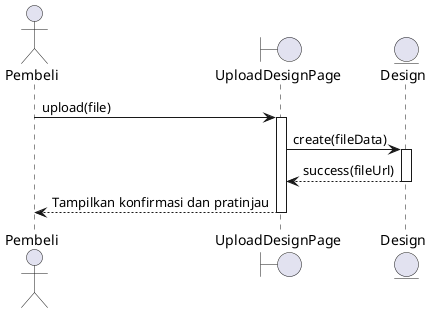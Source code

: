 @startuml
skinparam backgroundColor transparent
actor Pembeli
boundary UploadDesignPage
entity Design

Pembeli -> UploadDesignPage : upload(file)
activate UploadDesignPage
UploadDesignPage -> Design : create(fileData)
activate Design
Design --> UploadDesignPage : success(fileUrl)
deactivate Design
UploadDesignPage --> Pembeli : Tampilkan konfirmasi dan pratinjau
deactivate UploadDesignPage
@enduml
